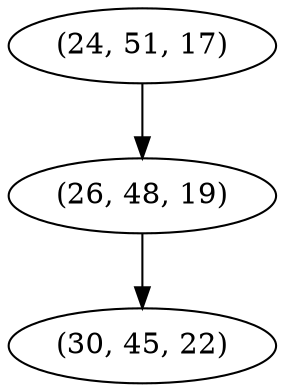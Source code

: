 digraph tree {
    "(24, 51, 17)";
    "(26, 48, 19)";
    "(30, 45, 22)";
    "(24, 51, 17)" -> "(26, 48, 19)";
    "(26, 48, 19)" -> "(30, 45, 22)";
}
